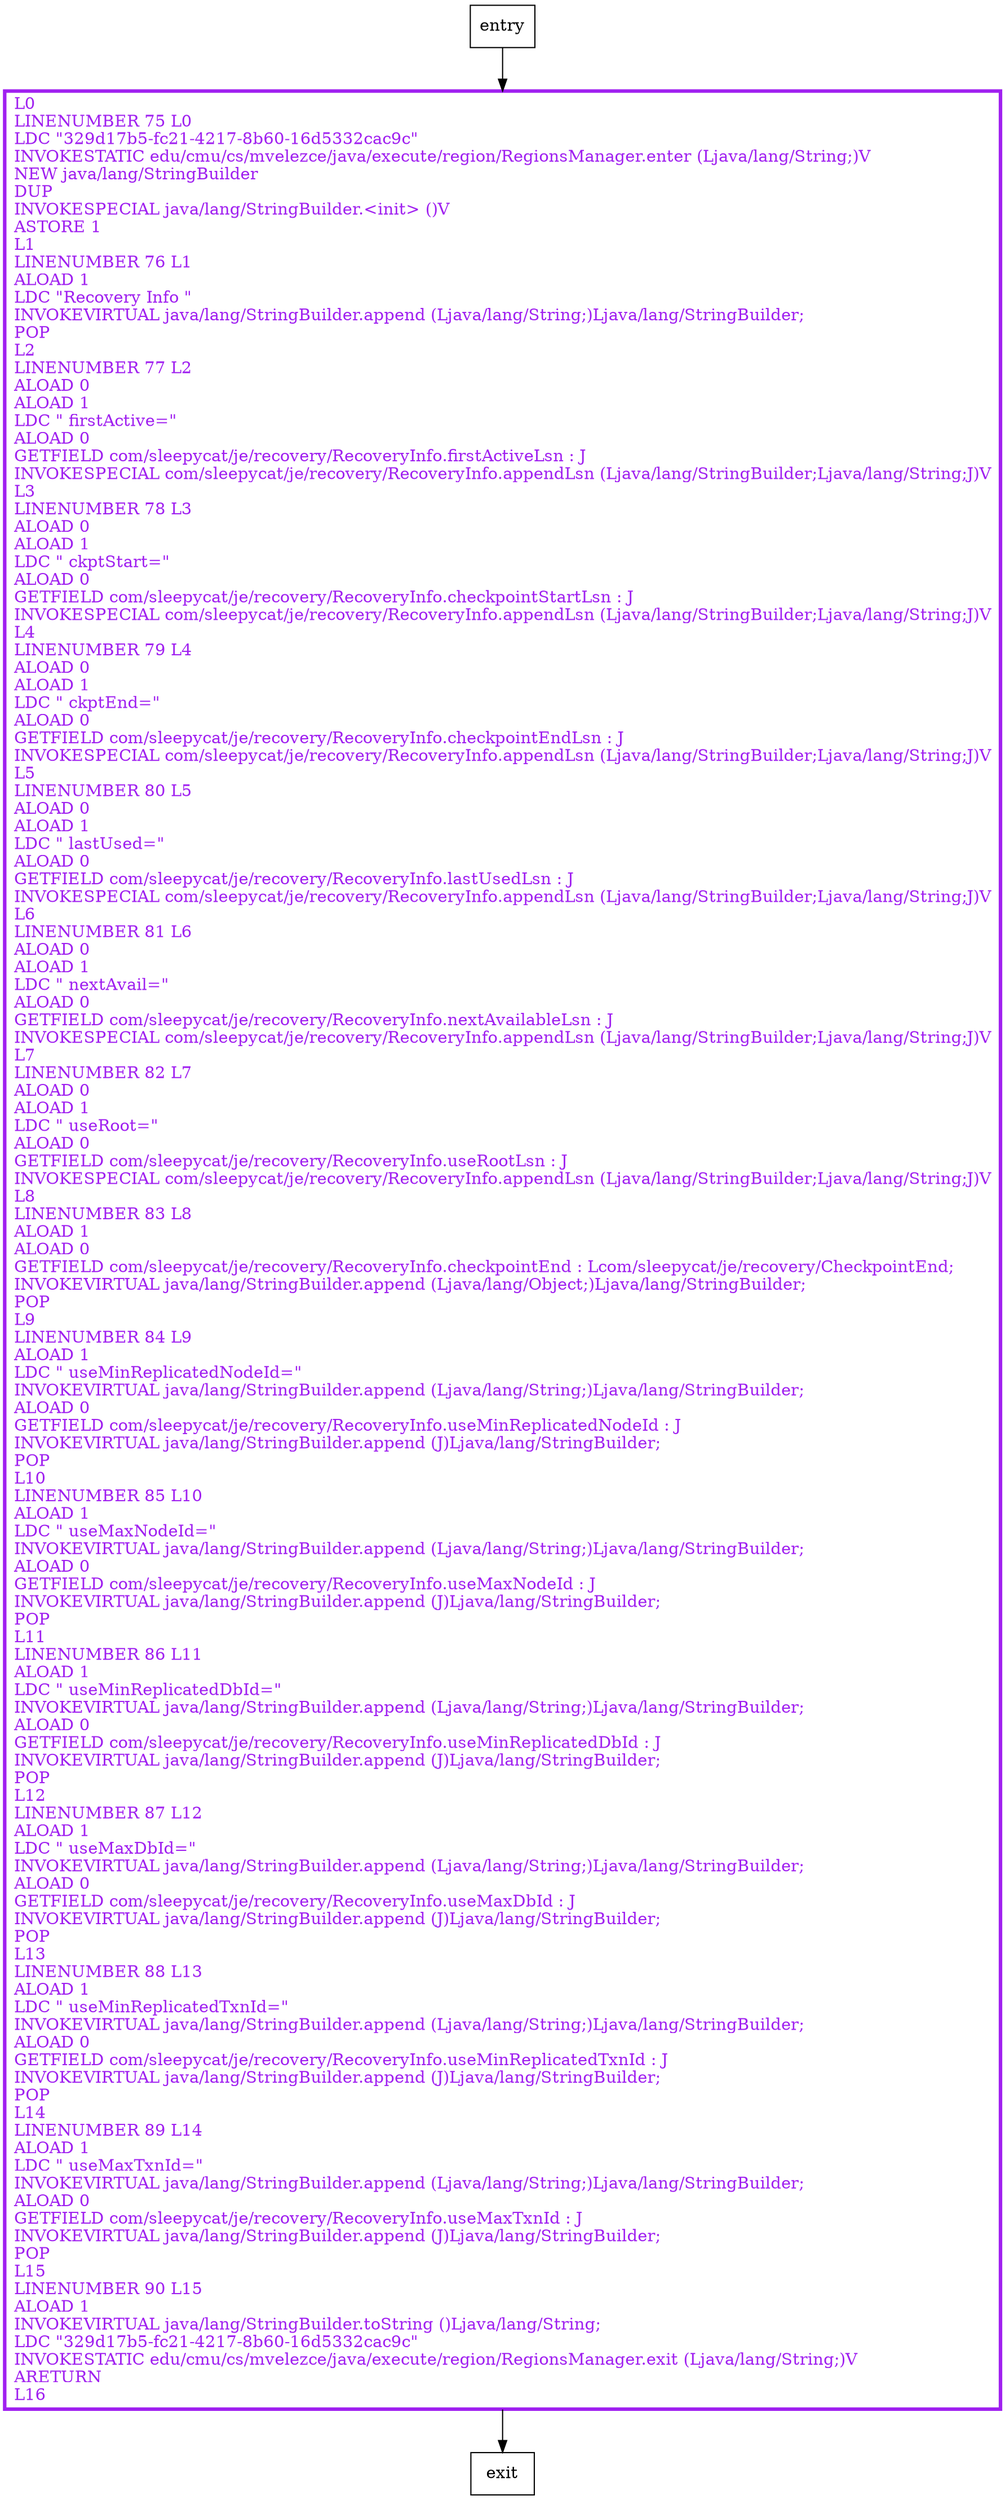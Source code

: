 digraph toString {
node [shape=record];
534378184 [label="L0\lLINENUMBER 75 L0\lLDC \"329d17b5-fc21-4217-8b60-16d5332cac9c\"\lINVOKESTATIC edu/cmu/cs/mvelezce/java/execute/region/RegionsManager.enter (Ljava/lang/String;)V\lNEW java/lang/StringBuilder\lDUP\lINVOKESPECIAL java/lang/StringBuilder.\<init\> ()V\lASTORE 1\lL1\lLINENUMBER 76 L1\lALOAD 1\lLDC \"Recovery Info \"\lINVOKEVIRTUAL java/lang/StringBuilder.append (Ljava/lang/String;)Ljava/lang/StringBuilder;\lPOP\lL2\lLINENUMBER 77 L2\lALOAD 0\lALOAD 1\lLDC \" firstActive=\"\lALOAD 0\lGETFIELD com/sleepycat/je/recovery/RecoveryInfo.firstActiveLsn : J\lINVOKESPECIAL com/sleepycat/je/recovery/RecoveryInfo.appendLsn (Ljava/lang/StringBuilder;Ljava/lang/String;J)V\lL3\lLINENUMBER 78 L3\lALOAD 0\lALOAD 1\lLDC \" ckptStart=\"\lALOAD 0\lGETFIELD com/sleepycat/je/recovery/RecoveryInfo.checkpointStartLsn : J\lINVOKESPECIAL com/sleepycat/je/recovery/RecoveryInfo.appendLsn (Ljava/lang/StringBuilder;Ljava/lang/String;J)V\lL4\lLINENUMBER 79 L4\lALOAD 0\lALOAD 1\lLDC \" ckptEnd=\"\lALOAD 0\lGETFIELD com/sleepycat/je/recovery/RecoveryInfo.checkpointEndLsn : J\lINVOKESPECIAL com/sleepycat/je/recovery/RecoveryInfo.appendLsn (Ljava/lang/StringBuilder;Ljava/lang/String;J)V\lL5\lLINENUMBER 80 L5\lALOAD 0\lALOAD 1\lLDC \" lastUsed=\"\lALOAD 0\lGETFIELD com/sleepycat/je/recovery/RecoveryInfo.lastUsedLsn : J\lINVOKESPECIAL com/sleepycat/je/recovery/RecoveryInfo.appendLsn (Ljava/lang/StringBuilder;Ljava/lang/String;J)V\lL6\lLINENUMBER 81 L6\lALOAD 0\lALOAD 1\lLDC \" nextAvail=\"\lALOAD 0\lGETFIELD com/sleepycat/je/recovery/RecoveryInfo.nextAvailableLsn : J\lINVOKESPECIAL com/sleepycat/je/recovery/RecoveryInfo.appendLsn (Ljava/lang/StringBuilder;Ljava/lang/String;J)V\lL7\lLINENUMBER 82 L7\lALOAD 0\lALOAD 1\lLDC \" useRoot=\"\lALOAD 0\lGETFIELD com/sleepycat/je/recovery/RecoveryInfo.useRootLsn : J\lINVOKESPECIAL com/sleepycat/je/recovery/RecoveryInfo.appendLsn (Ljava/lang/StringBuilder;Ljava/lang/String;J)V\lL8\lLINENUMBER 83 L8\lALOAD 1\lALOAD 0\lGETFIELD com/sleepycat/je/recovery/RecoveryInfo.checkpointEnd : Lcom/sleepycat/je/recovery/CheckpointEnd;\lINVOKEVIRTUAL java/lang/StringBuilder.append (Ljava/lang/Object;)Ljava/lang/StringBuilder;\lPOP\lL9\lLINENUMBER 84 L9\lALOAD 1\lLDC \" useMinReplicatedNodeId=\"\lINVOKEVIRTUAL java/lang/StringBuilder.append (Ljava/lang/String;)Ljava/lang/StringBuilder;\lALOAD 0\lGETFIELD com/sleepycat/je/recovery/RecoveryInfo.useMinReplicatedNodeId : J\lINVOKEVIRTUAL java/lang/StringBuilder.append (J)Ljava/lang/StringBuilder;\lPOP\lL10\lLINENUMBER 85 L10\lALOAD 1\lLDC \" useMaxNodeId=\"\lINVOKEVIRTUAL java/lang/StringBuilder.append (Ljava/lang/String;)Ljava/lang/StringBuilder;\lALOAD 0\lGETFIELD com/sleepycat/je/recovery/RecoveryInfo.useMaxNodeId : J\lINVOKEVIRTUAL java/lang/StringBuilder.append (J)Ljava/lang/StringBuilder;\lPOP\lL11\lLINENUMBER 86 L11\lALOAD 1\lLDC \" useMinReplicatedDbId=\"\lINVOKEVIRTUAL java/lang/StringBuilder.append (Ljava/lang/String;)Ljava/lang/StringBuilder;\lALOAD 0\lGETFIELD com/sleepycat/je/recovery/RecoveryInfo.useMinReplicatedDbId : J\lINVOKEVIRTUAL java/lang/StringBuilder.append (J)Ljava/lang/StringBuilder;\lPOP\lL12\lLINENUMBER 87 L12\lALOAD 1\lLDC \" useMaxDbId=\"\lINVOKEVIRTUAL java/lang/StringBuilder.append (Ljava/lang/String;)Ljava/lang/StringBuilder;\lALOAD 0\lGETFIELD com/sleepycat/je/recovery/RecoveryInfo.useMaxDbId : J\lINVOKEVIRTUAL java/lang/StringBuilder.append (J)Ljava/lang/StringBuilder;\lPOP\lL13\lLINENUMBER 88 L13\lALOAD 1\lLDC \" useMinReplicatedTxnId=\"\lINVOKEVIRTUAL java/lang/StringBuilder.append (Ljava/lang/String;)Ljava/lang/StringBuilder;\lALOAD 0\lGETFIELD com/sleepycat/je/recovery/RecoveryInfo.useMinReplicatedTxnId : J\lINVOKEVIRTUAL java/lang/StringBuilder.append (J)Ljava/lang/StringBuilder;\lPOP\lL14\lLINENUMBER 89 L14\lALOAD 1\lLDC \" useMaxTxnId=\"\lINVOKEVIRTUAL java/lang/StringBuilder.append (Ljava/lang/String;)Ljava/lang/StringBuilder;\lALOAD 0\lGETFIELD com/sleepycat/je/recovery/RecoveryInfo.useMaxTxnId : J\lINVOKEVIRTUAL java/lang/StringBuilder.append (J)Ljava/lang/StringBuilder;\lPOP\lL15\lLINENUMBER 90 L15\lALOAD 1\lINVOKEVIRTUAL java/lang/StringBuilder.toString ()Ljava/lang/String;\lLDC \"329d17b5-fc21-4217-8b60-16d5332cac9c\"\lINVOKESTATIC edu/cmu/cs/mvelezce/java/execute/region/RegionsManager.exit (Ljava/lang/String;)V\lARETURN\lL16\l"];
entry;
exit;
entry -> 534378184
534378184 -> exit
534378184[fontcolor="purple", penwidth=3, color="purple"];
}
